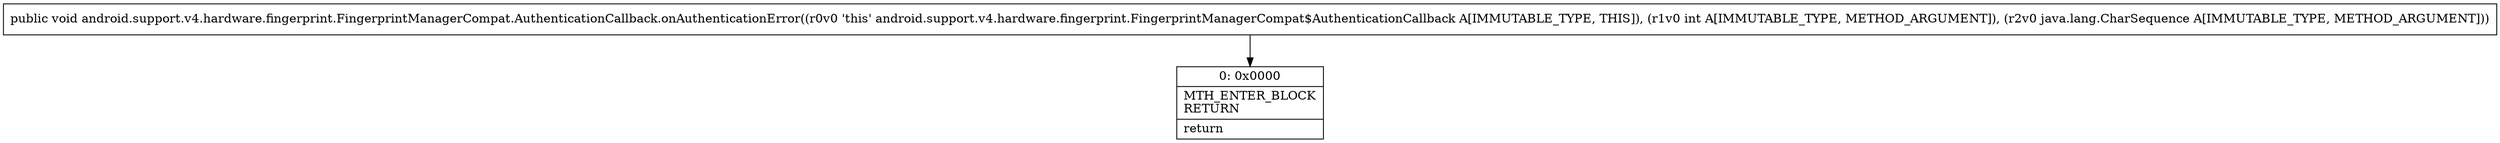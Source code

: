digraph "CFG forandroid.support.v4.hardware.fingerprint.FingerprintManagerCompat.AuthenticationCallback.onAuthenticationError(ILjava\/lang\/CharSequence;)V" {
Node_0 [shape=record,label="{0\:\ 0x0000|MTH_ENTER_BLOCK\lRETURN\l|return\l}"];
MethodNode[shape=record,label="{public void android.support.v4.hardware.fingerprint.FingerprintManagerCompat.AuthenticationCallback.onAuthenticationError((r0v0 'this' android.support.v4.hardware.fingerprint.FingerprintManagerCompat$AuthenticationCallback A[IMMUTABLE_TYPE, THIS]), (r1v0 int A[IMMUTABLE_TYPE, METHOD_ARGUMENT]), (r2v0 java.lang.CharSequence A[IMMUTABLE_TYPE, METHOD_ARGUMENT])) }"];
MethodNode -> Node_0;
}

